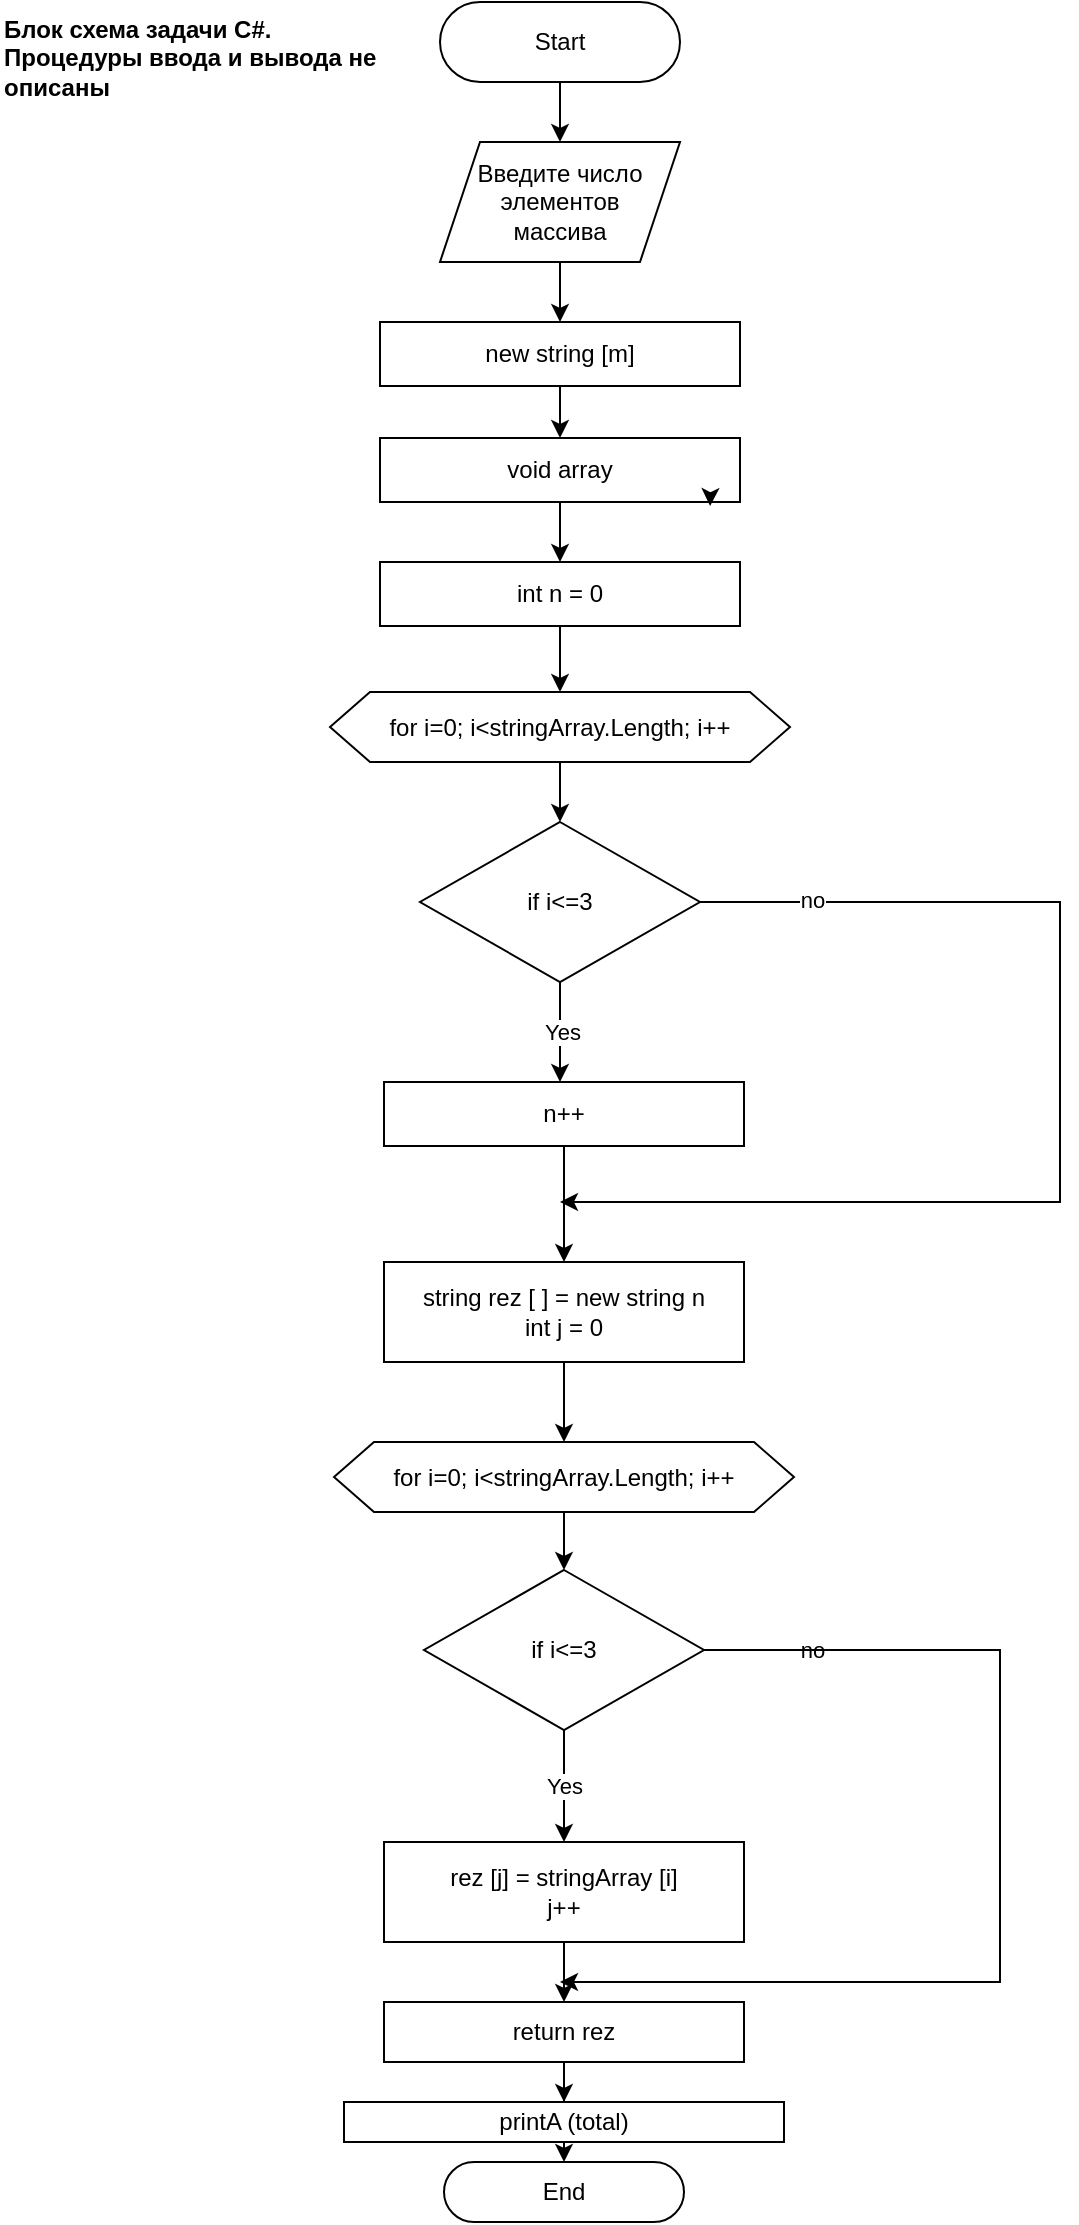<mxfile version="21.0.6" type="device"><diagram name="Страница 1" id="PN7Hht27SYBdJ_ofBCfQ"><mxGraphModel dx="876" dy="2737" grid="1" gridSize="10" guides="1" tooltips="1" connect="1" arrows="1" fold="1" page="1" pageScale="1" pageWidth="827" pageHeight="1169" math="0" shadow="0"><root><mxCell id="0"/><mxCell id="1" parent="0"/><mxCell id="OkYQFqmILn7UhDXMhjGR-24" value="&lt;div&gt;&lt;b&gt;Блок схема задачи C#.&lt;/b&gt;&lt;/div&gt;&lt;div&gt;&lt;b&gt;Процедуры ввода и вывода не описаны&lt;br&gt;&lt;/b&gt;&lt;/div&gt;" style="text;whiteSpace=wrap;html=1;" parent="1" vertex="1"><mxGeometry x="50" y="-2280" width="190" height="50" as="geometry"/></mxCell><mxCell id="mKiwW25EiMrermAYZBl7-27" value="" style="edgeStyle=orthogonalEdgeStyle;rounded=0;orthogonalLoop=1;jettySize=auto;html=1;" edge="1" parent="1" source="mKiwW25EiMrermAYZBl7-2" target="mKiwW25EiMrermAYZBl7-26"><mxGeometry relative="1" as="geometry"/></mxCell><mxCell id="mKiwW25EiMrermAYZBl7-2" value="Start" style="rounded=1;whiteSpace=wrap;html=1;arcSize=50;" vertex="1" parent="1"><mxGeometry x="270" y="-2280" width="120" height="40" as="geometry"/></mxCell><mxCell id="mKiwW25EiMrermAYZBl7-34" value="" style="edgeStyle=orthogonalEdgeStyle;rounded=0;orthogonalLoop=1;jettySize=auto;html=1;" edge="1" parent="1" source="mKiwW25EiMrermAYZBl7-4" target="mKiwW25EiMrermAYZBl7-33"><mxGeometry relative="1" as="geometry"/></mxCell><mxCell id="mKiwW25EiMrermAYZBl7-4" value="void array" style="rounded=0;whiteSpace=wrap;html=1;" vertex="1" parent="1"><mxGeometry x="240" y="-2062" width="180" height="32" as="geometry"/></mxCell><mxCell id="mKiwW25EiMrermAYZBl7-5" value="Yes" style="edgeStyle=orthogonalEdgeStyle;rounded=0;orthogonalLoop=1;jettySize=auto;html=1;exitX=0.5;exitY=1;exitDx=0;exitDy=0;" edge="1" parent="1" source="mKiwW25EiMrermAYZBl7-7"><mxGeometry relative="1" as="geometry"><mxPoint x="330" y="-1740" as="targetPoint"/></mxGeometry></mxCell><mxCell id="mKiwW25EiMrermAYZBl7-43" style="edgeStyle=orthogonalEdgeStyle;rounded=0;orthogonalLoop=1;jettySize=auto;html=1;" edge="1" parent="1" source="mKiwW25EiMrermAYZBl7-7"><mxGeometry relative="1" as="geometry"><mxPoint x="330" y="-1680" as="targetPoint"/><Array as="points"><mxPoint x="580" y="-1830"/><mxPoint x="580" y="-1680"/><mxPoint x="360" y="-1680"/></Array></mxGeometry></mxCell><mxCell id="mKiwW25EiMrermAYZBl7-44" value="no" style="edgeLabel;html=1;align=center;verticalAlign=middle;resizable=0;points=[];" vertex="1" connectable="0" parent="mKiwW25EiMrermAYZBl7-43"><mxGeometry x="-0.807" y="1" relative="1" as="geometry"><mxPoint as="offset"/></mxGeometry></mxCell><mxCell id="mKiwW25EiMrermAYZBl7-7" value="if i&amp;lt;=3" style="rhombus;whiteSpace=wrap;html=1;" vertex="1" parent="1"><mxGeometry x="260" y="-1870" width="140" height="80" as="geometry"/></mxCell><mxCell id="mKiwW25EiMrermAYZBl7-15" value="End" style="rounded=1;whiteSpace=wrap;html=1;arcSize=50;" vertex="1" parent="1"><mxGeometry x="272" y="-1200" width="120" height="30" as="geometry"/></mxCell><mxCell id="mKiwW25EiMrermAYZBl7-16" style="edgeStyle=orthogonalEdgeStyle;rounded=0;orthogonalLoop=1;jettySize=auto;html=1;exitX=0.5;exitY=1;exitDx=0;exitDy=0;entryX=0.5;entryY=0;entryDx=0;entryDy=0;" edge="1" parent="1" source="mKiwW25EiMrermAYZBl7-17" target="mKiwW25EiMrermAYZBl7-15"><mxGeometry relative="1" as="geometry"><mxPoint x="191" y="-1145" as="targetPoint"/></mxGeometry></mxCell><mxCell id="mKiwW25EiMrermAYZBl7-17" value="printA (total)" style="rounded=0;whiteSpace=wrap;html=1;" vertex="1" parent="1"><mxGeometry x="222" y="-1230" width="220" height="20" as="geometry"/></mxCell><mxCell id="mKiwW25EiMrermAYZBl7-30" value="" style="edgeStyle=orthogonalEdgeStyle;rounded=0;orthogonalLoop=1;jettySize=auto;html=1;" edge="1" parent="1" source="mKiwW25EiMrermAYZBl7-26" target="mKiwW25EiMrermAYZBl7-29"><mxGeometry relative="1" as="geometry"/></mxCell><mxCell id="mKiwW25EiMrermAYZBl7-26" value="&lt;div&gt;Введите число элементов &lt;br&gt;&lt;/div&gt;&lt;div&gt;массива&lt;/div&gt;" style="shape=parallelogram;perimeter=parallelogramPerimeter;whiteSpace=wrap;html=1;fixedSize=1;" vertex="1" parent="1"><mxGeometry x="270" y="-2210" width="120" height="60" as="geometry"/></mxCell><mxCell id="mKiwW25EiMrermAYZBl7-28" style="edgeStyle=orthogonalEdgeStyle;rounded=0;orthogonalLoop=1;jettySize=auto;html=1;exitX=0.75;exitY=1;exitDx=0;exitDy=0;entryX=0.917;entryY=1.063;entryDx=0;entryDy=0;entryPerimeter=0;" edge="1" parent="1" source="mKiwW25EiMrermAYZBl7-4" target="mKiwW25EiMrermAYZBl7-4"><mxGeometry relative="1" as="geometry"/></mxCell><mxCell id="mKiwW25EiMrermAYZBl7-31" value="" style="edgeStyle=orthogonalEdgeStyle;rounded=0;orthogonalLoop=1;jettySize=auto;html=1;entryX=0.5;entryY=0;entryDx=0;entryDy=0;" edge="1" parent="1" source="mKiwW25EiMrermAYZBl7-29" target="mKiwW25EiMrermAYZBl7-4"><mxGeometry relative="1" as="geometry"/></mxCell><mxCell id="mKiwW25EiMrermAYZBl7-29" value="new string [m]" style="rounded=0;whiteSpace=wrap;html=1;" vertex="1" parent="1"><mxGeometry x="240" y="-2120" width="180" height="32" as="geometry"/></mxCell><mxCell id="mKiwW25EiMrermAYZBl7-37" value="" style="edgeStyle=orthogonalEdgeStyle;rounded=0;orthogonalLoop=1;jettySize=auto;html=1;" edge="1" parent="1" source="mKiwW25EiMrermAYZBl7-33" target="mKiwW25EiMrermAYZBl7-35"><mxGeometry relative="1" as="geometry"/></mxCell><mxCell id="mKiwW25EiMrermAYZBl7-33" value="int n = 0" style="rounded=0;whiteSpace=wrap;html=1;" vertex="1" parent="1"><mxGeometry x="240" y="-2000" width="180" height="32" as="geometry"/></mxCell><mxCell id="mKiwW25EiMrermAYZBl7-38" value="" style="edgeStyle=orthogonalEdgeStyle;rounded=0;orthogonalLoop=1;jettySize=auto;html=1;" edge="1" parent="1" source="mKiwW25EiMrermAYZBl7-35" target="mKiwW25EiMrermAYZBl7-7"><mxGeometry relative="1" as="geometry"/></mxCell><mxCell id="mKiwW25EiMrermAYZBl7-35" value="for i=0; i&amp;lt;stringArray.Length; i++" style="shape=hexagon;perimeter=hexagonPerimeter2;whiteSpace=wrap;html=1;fixedSize=1;" vertex="1" parent="1"><mxGeometry x="215" y="-1935" width="230" height="35" as="geometry"/></mxCell><mxCell id="mKiwW25EiMrermAYZBl7-42" value="" style="edgeStyle=orthogonalEdgeStyle;rounded=0;orthogonalLoop=1;jettySize=auto;html=1;" edge="1" parent="1" source="mKiwW25EiMrermAYZBl7-40" target="mKiwW25EiMrermAYZBl7-41"><mxGeometry relative="1" as="geometry"/></mxCell><mxCell id="mKiwW25EiMrermAYZBl7-40" value="n++" style="rounded=0;whiteSpace=wrap;html=1;" vertex="1" parent="1"><mxGeometry x="242" y="-1740" width="180" height="32" as="geometry"/></mxCell><mxCell id="mKiwW25EiMrermAYZBl7-51" value="" style="edgeStyle=orthogonalEdgeStyle;rounded=0;orthogonalLoop=1;jettySize=auto;html=1;" edge="1" parent="1" source="mKiwW25EiMrermAYZBl7-41" target="mKiwW25EiMrermAYZBl7-49"><mxGeometry relative="1" as="geometry"/></mxCell><mxCell id="mKiwW25EiMrermAYZBl7-41" value="&lt;div&gt;string rez [ ] = new string n&lt;/div&gt;&lt;div&gt;int j = 0&lt;/div&gt;" style="rounded=0;whiteSpace=wrap;html=1;" vertex="1" parent="1"><mxGeometry x="242" y="-1650" width="180" height="50" as="geometry"/></mxCell><mxCell id="mKiwW25EiMrermAYZBl7-45" value="Yes" style="edgeStyle=orthogonalEdgeStyle;rounded=0;orthogonalLoop=1;jettySize=auto;html=1;exitX=0.5;exitY=1;exitDx=0;exitDy=0;entryX=0.5;entryY=0;entryDx=0;entryDy=0;" edge="1" parent="1" source="mKiwW25EiMrermAYZBl7-47" target="mKiwW25EiMrermAYZBl7-50"><mxGeometry relative="1" as="geometry"><mxPoint x="330" y="-1365" as="targetPoint"/></mxGeometry></mxCell><mxCell id="mKiwW25EiMrermAYZBl7-46" value="no" style="edgeLabel;html=1;align=center;verticalAlign=middle;resizable=0;points=[];" vertex="1" connectable="0" parent="1"><mxGeometry x="456" y="-1456" as="geometry"/></mxCell><mxCell id="mKiwW25EiMrermAYZBl7-54" style="edgeStyle=orthogonalEdgeStyle;rounded=0;orthogonalLoop=1;jettySize=auto;html=1;" edge="1" parent="1" source="mKiwW25EiMrermAYZBl7-47"><mxGeometry relative="1" as="geometry"><mxPoint x="330" y="-1290" as="targetPoint"/><Array as="points"><mxPoint x="550" y="-1456"/><mxPoint x="550" y="-1290"/></Array></mxGeometry></mxCell><mxCell id="mKiwW25EiMrermAYZBl7-47" value="if i&amp;lt;=3" style="rhombus;whiteSpace=wrap;html=1;" vertex="1" parent="1"><mxGeometry x="262" y="-1496" width="140" height="80" as="geometry"/></mxCell><mxCell id="mKiwW25EiMrermAYZBl7-48" value="" style="edgeStyle=orthogonalEdgeStyle;rounded=0;orthogonalLoop=1;jettySize=auto;html=1;" edge="1" parent="1" source="mKiwW25EiMrermAYZBl7-49" target="mKiwW25EiMrermAYZBl7-47"><mxGeometry relative="1" as="geometry"/></mxCell><mxCell id="mKiwW25EiMrermAYZBl7-49" value="for i=0; i&amp;lt;stringArray.Length; i++" style="shape=hexagon;perimeter=hexagonPerimeter2;whiteSpace=wrap;html=1;fixedSize=1;" vertex="1" parent="1"><mxGeometry x="217" y="-1560" width="230" height="35" as="geometry"/></mxCell><mxCell id="mKiwW25EiMrermAYZBl7-53" value="" style="edgeStyle=orthogonalEdgeStyle;rounded=0;orthogonalLoop=1;jettySize=auto;html=1;" edge="1" parent="1" source="mKiwW25EiMrermAYZBl7-50" target="mKiwW25EiMrermAYZBl7-52"><mxGeometry relative="1" as="geometry"/></mxCell><mxCell id="mKiwW25EiMrermAYZBl7-50" value="&lt;div&gt;rez [j] = stringArray [i]&lt;/div&gt;&lt;div&gt;j++&lt;/div&gt;" style="rounded=0;whiteSpace=wrap;html=1;" vertex="1" parent="1"><mxGeometry x="242" y="-1360" width="180" height="50" as="geometry"/></mxCell><mxCell id="mKiwW25EiMrermAYZBl7-55" value="" style="edgeStyle=orthogonalEdgeStyle;rounded=0;orthogonalLoop=1;jettySize=auto;html=1;" edge="1" parent="1" source="mKiwW25EiMrermAYZBl7-52" target="mKiwW25EiMrermAYZBl7-17"><mxGeometry relative="1" as="geometry"/></mxCell><mxCell id="mKiwW25EiMrermAYZBl7-52" value="return rez" style="rounded=0;whiteSpace=wrap;html=1;" vertex="1" parent="1"><mxGeometry x="242" y="-1280" width="180" height="30" as="geometry"/></mxCell></root></mxGraphModel></diagram></mxfile>